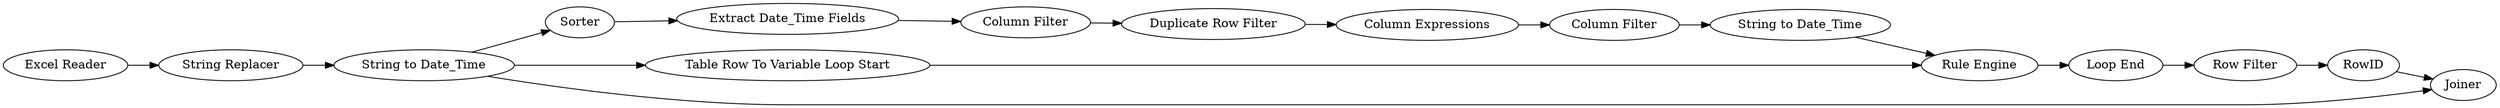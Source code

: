 digraph {
	"-3120712926825097329_34" [label="Rule Engine"]
	"-3120712926825097329_6" [label="String to Date_Time"]
	"-3120712926825097329_7" [label="String Replacer"]
	"-3120712926825097329_14" [label="Row Filter"]
	"-3120712926825097329_32" [label=RowID]
	"-3120712926825097329_15" [label=Sorter]
	"-3120712926825097329_9" [label="Table Row To Variable Loop Start"]
	"-3120712926825097329_16" [label="Extract Date_Time Fields"]
	"-3120712926825097329_17" [label="Column Filter"]
	"-3120712926825097329_31" [label="String to Date_Time"]
	"-3120712926825097329_33" [label=Joiner]
	"-3120712926825097329_18" [label="Duplicate Row Filter"]
	"-3120712926825097329_29" [label="Column Expressions"]
	"-3120712926825097329_1" [label="Excel Reader"]
	"-3120712926825097329_11" [label="Loop End"]
	"-3120712926825097329_30" [label="Column Filter"]
	"-3120712926825097329_18" -> "-3120712926825097329_29"
	"-3120712926825097329_30" -> "-3120712926825097329_31"
	"-3120712926825097329_11" -> "-3120712926825097329_14"
	"-3120712926825097329_32" -> "-3120712926825097329_33"
	"-3120712926825097329_7" -> "-3120712926825097329_6"
	"-3120712926825097329_14" -> "-3120712926825097329_32"
	"-3120712926825097329_9" -> "-3120712926825097329_34"
	"-3120712926825097329_6" -> "-3120712926825097329_9"
	"-3120712926825097329_6" -> "-3120712926825097329_15"
	"-3120712926825097329_6" -> "-3120712926825097329_33"
	"-3120712926825097329_34" -> "-3120712926825097329_11"
	"-3120712926825097329_29" -> "-3120712926825097329_30"
	"-3120712926825097329_16" -> "-3120712926825097329_17"
	"-3120712926825097329_15" -> "-3120712926825097329_16"
	"-3120712926825097329_1" -> "-3120712926825097329_7"
	"-3120712926825097329_17" -> "-3120712926825097329_18"
	"-3120712926825097329_31" -> "-3120712926825097329_34"
	rankdir=LR
}
